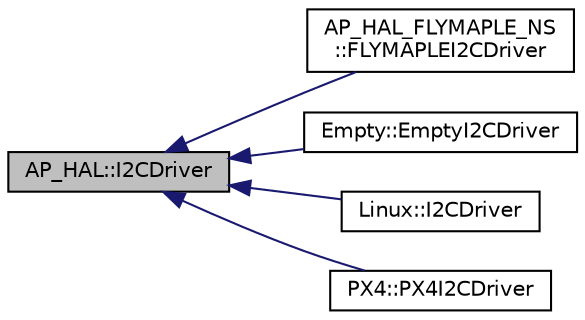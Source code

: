 digraph "AP_HAL::I2CDriver"
{
 // INTERACTIVE_SVG=YES
  edge [fontname="Helvetica",fontsize="10",labelfontname="Helvetica",labelfontsize="10"];
  node [fontname="Helvetica",fontsize="10",shape=record];
  rankdir="LR";
  Node1 [label="AP_HAL::I2CDriver",height=0.2,width=0.4,color="black", fillcolor="grey75", style="filled", fontcolor="black"];
  Node1 -> Node2 [dir="back",color="midnightblue",fontsize="10",style="solid",fontname="Helvetica"];
  Node2 [label="AP_HAL_FLYMAPLE_NS\l::FLYMAPLEI2CDriver",height=0.2,width=0.4,color="black", fillcolor="white", style="filled",URL="$classAP__HAL__FLYMAPLE__NS_1_1FLYMAPLEI2CDriver.html"];
  Node1 -> Node3 [dir="back",color="midnightblue",fontsize="10",style="solid",fontname="Helvetica"];
  Node3 [label="Empty::EmptyI2CDriver",height=0.2,width=0.4,color="black", fillcolor="white", style="filled",URL="$classEmpty_1_1EmptyI2CDriver.html"];
  Node1 -> Node4 [dir="back",color="midnightblue",fontsize="10",style="solid",fontname="Helvetica"];
  Node4 [label="Linux::I2CDriver",height=0.2,width=0.4,color="black", fillcolor="white", style="filled",URL="$classLinux_1_1I2CDriver.html"];
  Node1 -> Node5 [dir="back",color="midnightblue",fontsize="10",style="solid",fontname="Helvetica"];
  Node5 [label="PX4::PX4I2CDriver",height=0.2,width=0.4,color="black", fillcolor="white", style="filled",URL="$classPX4_1_1PX4I2CDriver.html"];
}
